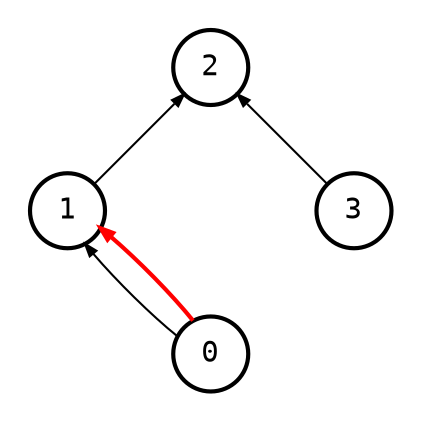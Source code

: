 digraph {
    node [shape=circle, fontname="monospace", style=bold, fixedsize=true, width="0.5"];
    edge [arrowsize=0.6, fontname="monospace", fontsize=9];
    layout=circo;
    pad=0.2;

    0 -> 1;
    1 -> 2;
    3 -> 2;
    0 -> 1 [style=bold, color=red];
    3 -> 0 [style=invis];
}